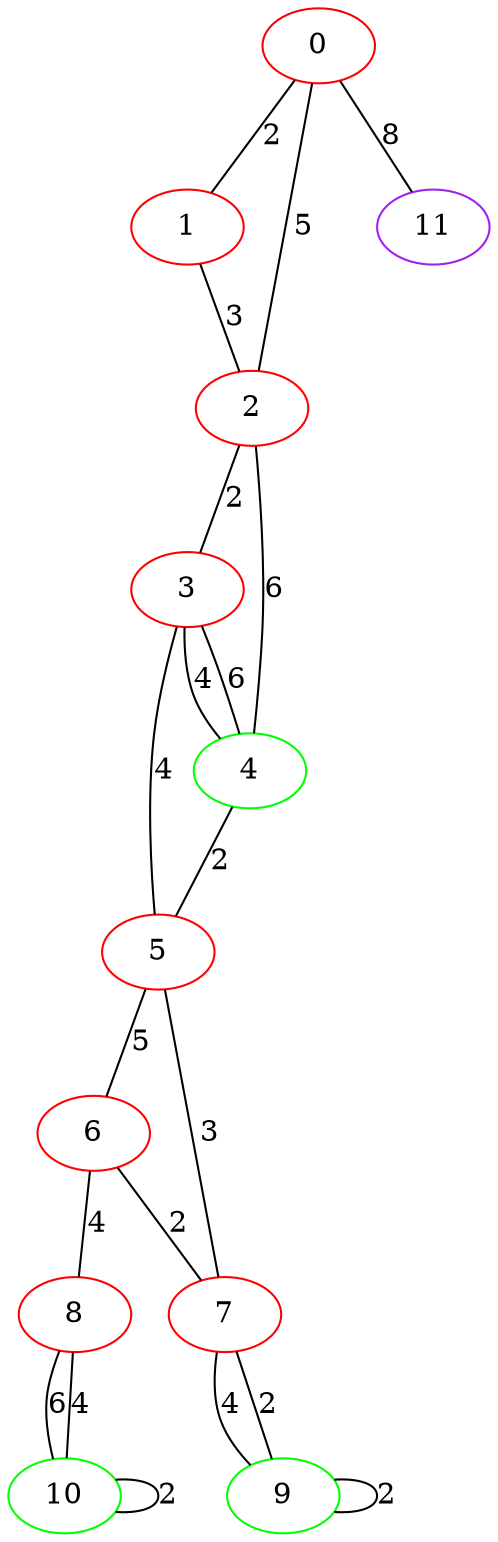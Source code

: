 graph "" {
0 [color=red, weight=1];
1 [color=red, weight=1];
2 [color=red, weight=1];
3 [color=red, weight=1];
4 [color=green, weight=2];
5 [color=red, weight=1];
6 [color=red, weight=1];
7 [color=red, weight=1];
8 [color=red, weight=1];
9 [color=green, weight=2];
10 [color=green, weight=2];
11 [color=purple, weight=4];
0 -- 1  [key=0, label=2];
0 -- 2  [key=0, label=5];
0 -- 11  [key=0, label=8];
1 -- 2  [key=0, label=3];
2 -- 3  [key=0, label=2];
2 -- 4  [key=0, label=6];
3 -- 4  [key=0, label=6];
3 -- 4  [key=1, label=4];
3 -- 5  [key=0, label=4];
4 -- 5  [key=0, label=2];
5 -- 6  [key=0, label=5];
5 -- 7  [key=0, label=3];
6 -- 8  [key=0, label=4];
6 -- 7  [key=0, label=2];
7 -- 9  [key=0, label=4];
7 -- 9  [key=1, label=2];
8 -- 10  [key=0, label=6];
8 -- 10  [key=1, label=4];
9 -- 9  [key=0, label=2];
10 -- 10  [key=0, label=2];
}
